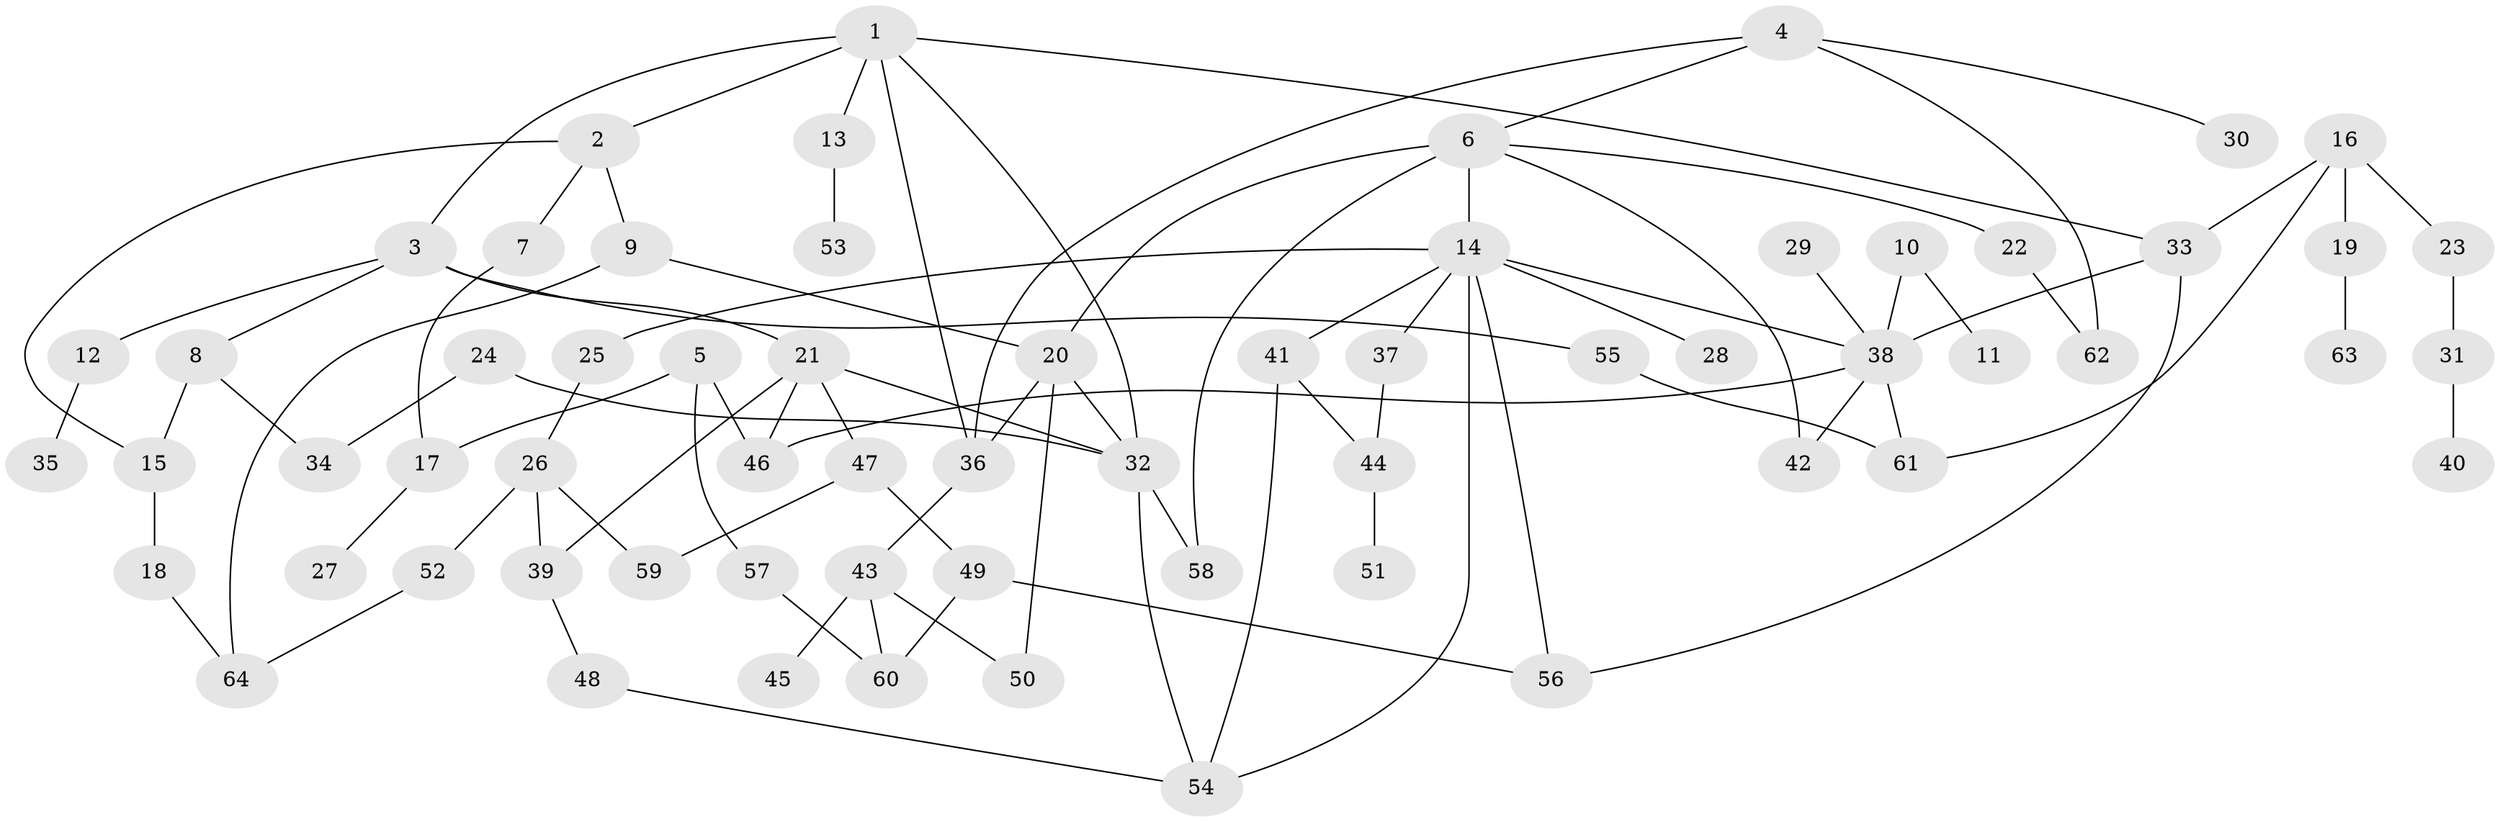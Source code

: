 // original degree distribution, {6: 0.022222222222222223, 5: 0.044444444444444446, 4: 0.12222222222222222, 8: 0.011111111111111112, 3: 0.16666666666666666, 9: 0.011111111111111112, 2: 0.4444444444444444, 1: 0.17777777777777778}
// Generated by graph-tools (version 1.1) at 2025/36/03/04/25 23:36:09]
// undirected, 64 vertices, 90 edges
graph export_dot {
  node [color=gray90,style=filled];
  1;
  2;
  3;
  4;
  5;
  6;
  7;
  8;
  9;
  10;
  11;
  12;
  13;
  14;
  15;
  16;
  17;
  18;
  19;
  20;
  21;
  22;
  23;
  24;
  25;
  26;
  27;
  28;
  29;
  30;
  31;
  32;
  33;
  34;
  35;
  36;
  37;
  38;
  39;
  40;
  41;
  42;
  43;
  44;
  45;
  46;
  47;
  48;
  49;
  50;
  51;
  52;
  53;
  54;
  55;
  56;
  57;
  58;
  59;
  60;
  61;
  62;
  63;
  64;
  1 -- 2 [weight=1.0];
  1 -- 3 [weight=1.0];
  1 -- 13 [weight=1.0];
  1 -- 32 [weight=1.0];
  1 -- 33 [weight=1.0];
  1 -- 36 [weight=1.0];
  2 -- 7 [weight=1.0];
  2 -- 9 [weight=1.0];
  2 -- 15 [weight=1.0];
  3 -- 8 [weight=1.0];
  3 -- 12 [weight=1.0];
  3 -- 21 [weight=1.0];
  3 -- 55 [weight=1.0];
  4 -- 6 [weight=1.0];
  4 -- 30 [weight=1.0];
  4 -- 36 [weight=1.0];
  4 -- 62 [weight=1.0];
  5 -- 17 [weight=1.0];
  5 -- 46 [weight=1.0];
  5 -- 57 [weight=1.0];
  6 -- 14 [weight=1.0];
  6 -- 20 [weight=2.0];
  6 -- 22 [weight=1.0];
  6 -- 42 [weight=1.0];
  6 -- 58 [weight=1.0];
  7 -- 17 [weight=1.0];
  8 -- 15 [weight=1.0];
  8 -- 34 [weight=1.0];
  9 -- 20 [weight=1.0];
  9 -- 64 [weight=1.0];
  10 -- 11 [weight=1.0];
  10 -- 38 [weight=1.0];
  12 -- 35 [weight=1.0];
  13 -- 53 [weight=1.0];
  14 -- 25 [weight=1.0];
  14 -- 28 [weight=1.0];
  14 -- 37 [weight=1.0];
  14 -- 38 [weight=1.0];
  14 -- 41 [weight=1.0];
  14 -- 54 [weight=1.0];
  14 -- 56 [weight=1.0];
  15 -- 18 [weight=1.0];
  16 -- 19 [weight=1.0];
  16 -- 23 [weight=1.0];
  16 -- 33 [weight=1.0];
  16 -- 61 [weight=1.0];
  17 -- 27 [weight=1.0];
  18 -- 64 [weight=1.0];
  19 -- 63 [weight=1.0];
  20 -- 32 [weight=1.0];
  20 -- 36 [weight=1.0];
  20 -- 50 [weight=1.0];
  21 -- 32 [weight=1.0];
  21 -- 39 [weight=1.0];
  21 -- 46 [weight=1.0];
  21 -- 47 [weight=1.0];
  22 -- 62 [weight=1.0];
  23 -- 31 [weight=1.0];
  24 -- 32 [weight=1.0];
  24 -- 34 [weight=1.0];
  25 -- 26 [weight=1.0];
  26 -- 39 [weight=1.0];
  26 -- 52 [weight=1.0];
  26 -- 59 [weight=1.0];
  29 -- 38 [weight=1.0];
  31 -- 40 [weight=1.0];
  32 -- 54 [weight=1.0];
  32 -- 58 [weight=1.0];
  33 -- 38 [weight=1.0];
  33 -- 56 [weight=1.0];
  36 -- 43 [weight=1.0];
  37 -- 44 [weight=1.0];
  38 -- 42 [weight=1.0];
  38 -- 46 [weight=1.0];
  38 -- 61 [weight=1.0];
  39 -- 48 [weight=1.0];
  41 -- 44 [weight=1.0];
  41 -- 54 [weight=1.0];
  43 -- 45 [weight=1.0];
  43 -- 50 [weight=1.0];
  43 -- 60 [weight=1.0];
  44 -- 51 [weight=1.0];
  47 -- 49 [weight=1.0];
  47 -- 59 [weight=1.0];
  48 -- 54 [weight=1.0];
  49 -- 56 [weight=1.0];
  49 -- 60 [weight=1.0];
  52 -- 64 [weight=1.0];
  55 -- 61 [weight=1.0];
  57 -- 60 [weight=1.0];
}
